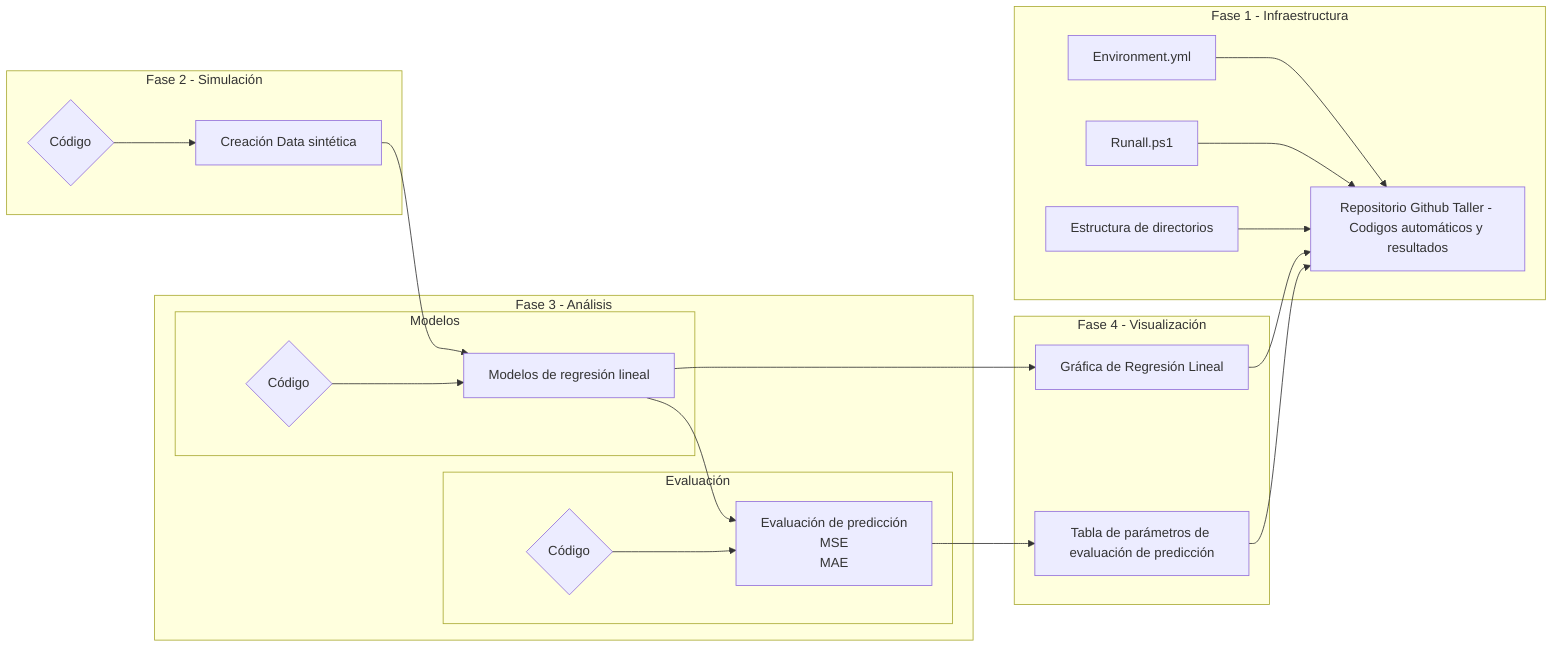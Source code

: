 graph LR
    subgraph Grupo1["Fase 1 - Infraestructura"]
        A[Environment.yml] --> D["Repositorio Github Taller - Codigos automáticos y resultados"]
        B[Runall.ps1] --> D
        C[Estructura de directorios] --> D

    end
    subgraph Grupo2["Fase 2 - Simulación"]
        direction LR
        H{Código} --> F[Creación Data sintética]
    end
    subgraph Grupo3["Fase 3 - Análisis"]
        subgraph Modelos
        direction BT
        F --> J["Modelos de regresión lineal"]
        I{Código} --> J
        end
        subgraph Evaluación
        direction BT
        J --> K["Evaluación de predicción
        MSE
        MAE
        "]
        L{Código} --> K
        end
    end
    subgraph Grupo4["Fase 4 - Visualización"]
        J --> M[Gráfica de Regresión Lineal]
        K --> N[Tabla de parámetros de evaluación de predicción]
        M --> D
        N --> D
    end